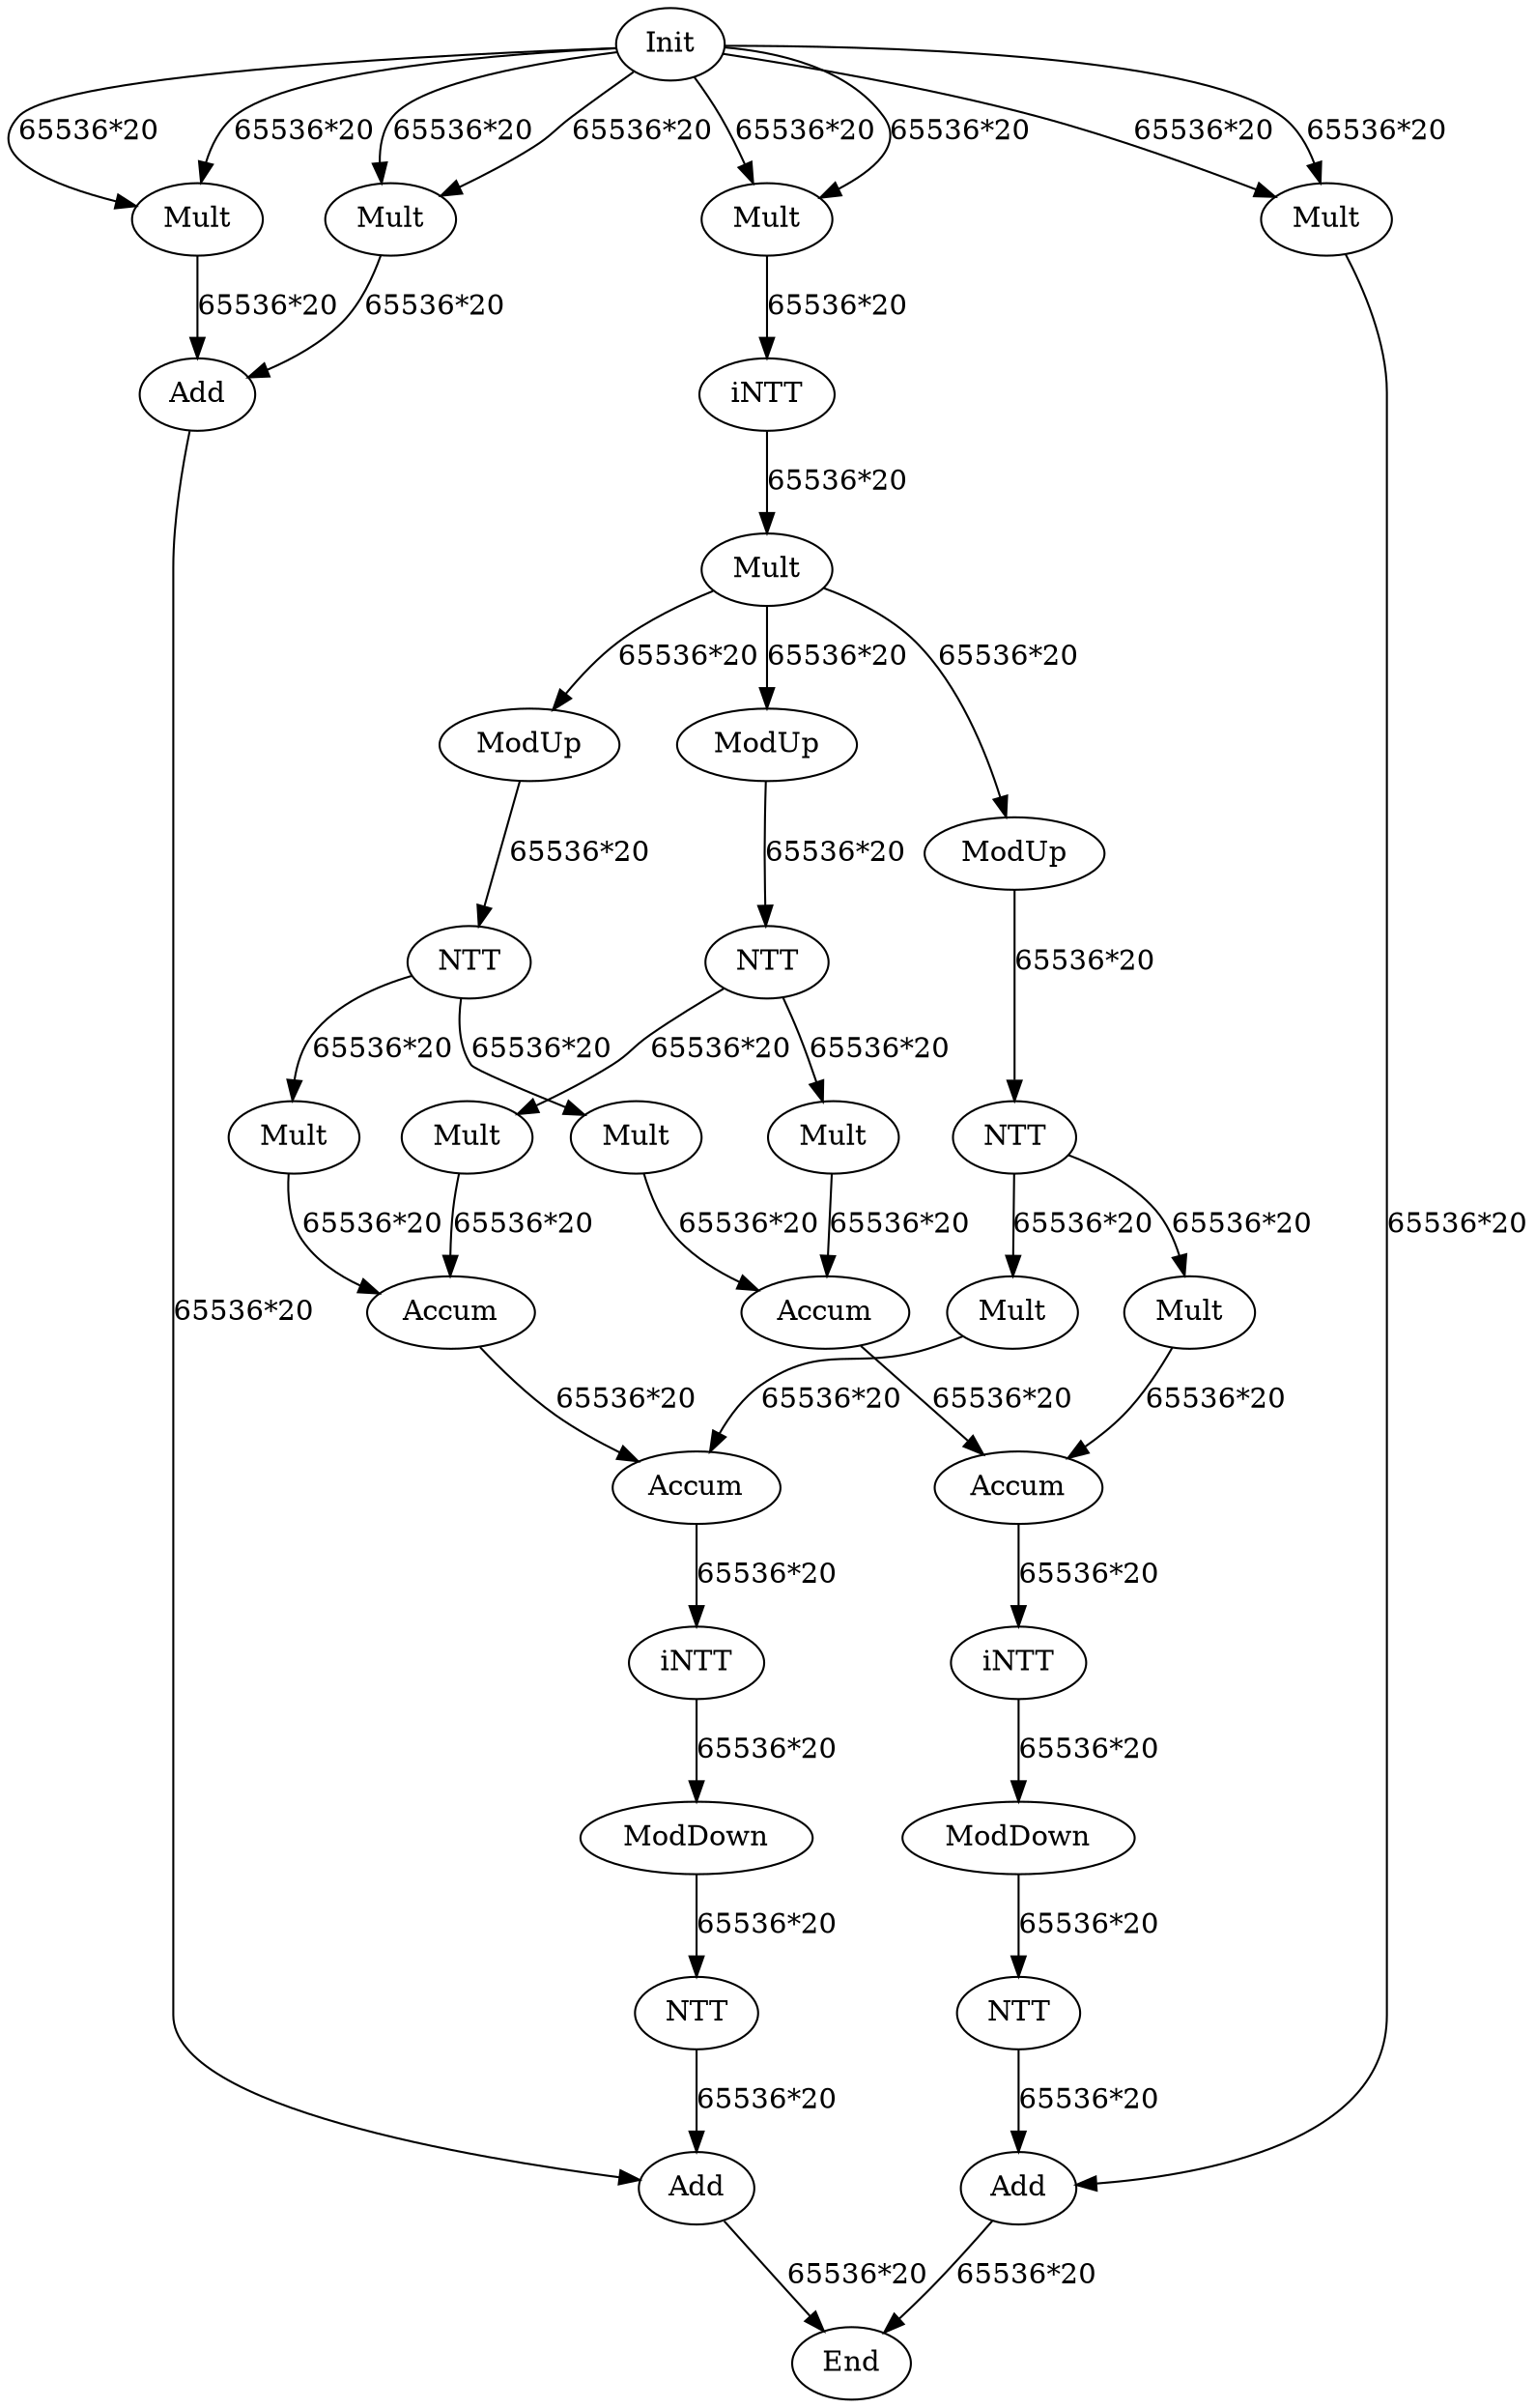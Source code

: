 digraph G {
Init[label="Init"];
Mult_AxAx[label="Mult"];
Mult_AxBx[label="Mult"];
Mult_BxAx[label="Mult"];
Mult_BxBx[label="Mult"];
Add_AxBx[label="Add"];
iNTT[label="iNTT"];
Mult_Decomp[label="Mult"];
ModUp_0[label="ModUp"];
ModUp_1[label="ModUp"];
ModUp_2[label="ModUp"];
NTT_0[label="NTT"];
NTT_1[label="NTT"];
NTT_2[label="NTT"];
MultKey_0_ax[label="Mult"];
MultKey_0_bx[label="Mult"];
MultKey_1_ax[label="Mult"];
MultKey_1_bx[label="Mult"];
MultKey_2_ax[label="Mult"];
MultKey_2_bx[label="Mult"];
AddAccum_1_ax[label="Accum"];
AddAccum_1_bx[label="Accum"];
AddAccum_2_ax[label="Accum"];
AddAccum_2_bx[label="Accum"];
iNTT_ax[label="iNTT"];
iNTT_bx[label="iNTT"];
ModDown_ax[label="ModDown"];
ModDown_bx[label="ModDown"];
NTT_ax[label="NTT"];
NTT_bx[label="NTT"];
Add_ax[label="Add"];
Add_bx[label="Add"];
End[label="End"];
Init -> Mult_AxAx[label="65536*20"];    
Init -> Mult_AxAx[label="65536*20"];
Init -> Mult_AxBx[label="65536*20"];
Init -> Mult_AxBx[label="65536*20"];
Init -> Mult_BxAx[label="65536*20"];
Init -> Mult_BxAx[label="65536*20"];
Init -> Mult_BxBx[label="65536*20"];
Init -> Mult_BxBx[label="65536*20"];
Mult_AxBx -> Add_AxBx[label="65536*20"];
Mult_BxAx -> Add_AxBx[label="65536*20"];
Mult_AxAx -> iNTT[label="65536*20"];
iNTT -> Mult_Decomp[label="65536*20"];
Mult_Decomp -> ModUp_0[label="65536*20"];
Mult_Decomp -> ModUp_1[label="65536*20"];
Mult_Decomp -> ModUp_2[label="65536*20"];
ModUp_0 -> NTT_0[label="65536*20"];
ModUp_1 -> NTT_1[label="65536*20"];
ModUp_2 -> NTT_2[label="65536*20"];
NTT_0 -> MultKey_0_ax[label="65536*20"];
NTT_0 -> MultKey_0_bx[label="65536*20"];
NTT_1 -> MultKey_1_ax[label="65536*20"];
NTT_1 -> MultKey_1_bx[label="65536*20"];
NTT_2 -> MultKey_2_ax[label="65536*20"];
NTT_2 -> MultKey_2_bx[label="65536*20"];
MultKey_0_ax -> AddAccum_1_ax[label="65536*20"];
MultKey_0_bx -> AddAccum_1_bx[label="65536*20"];
MultKey_1_ax -> AddAccum_1_ax[label="65536*20"];
MultKey_1_bx -> AddAccum_1_bx[label="65536*20"];
MultKey_2_ax -> AddAccum_2_ax[label="65536*20"];
MultKey_2_bx -> AddAccum_2_bx[label="65536*20"];
AddAccum_1_ax -> AddAccum_2_ax[label="65536*20"];
AddAccum_1_bx -> AddAccum_2_bx[label="65536*20"];
AddAccum_2_ax -> iNTT_ax[label="65536*20"];
AddAccum_2_bx -> iNTT_bx[label="65536*20"];
iNTT_ax -> ModDown_ax[label="65536*20"];
iNTT_bx -> ModDown_bx[label="65536*20"];
ModDown_ax -> NTT_ax[label="65536*20"];
ModDown_bx -> NTT_bx[label="65536*20"];
NTT_ax -> Add_ax[label="65536*20"];
NTT_bx -> Add_bx[label="65536*20"];
Add_AxBx -> Add_ax[label="65536*20"];
Mult_BxBx -> Add_bx[label="65536*20"];
Add_ax -> End[label="65536*20"];
Add_bx -> End[label="65536*20"];
}
